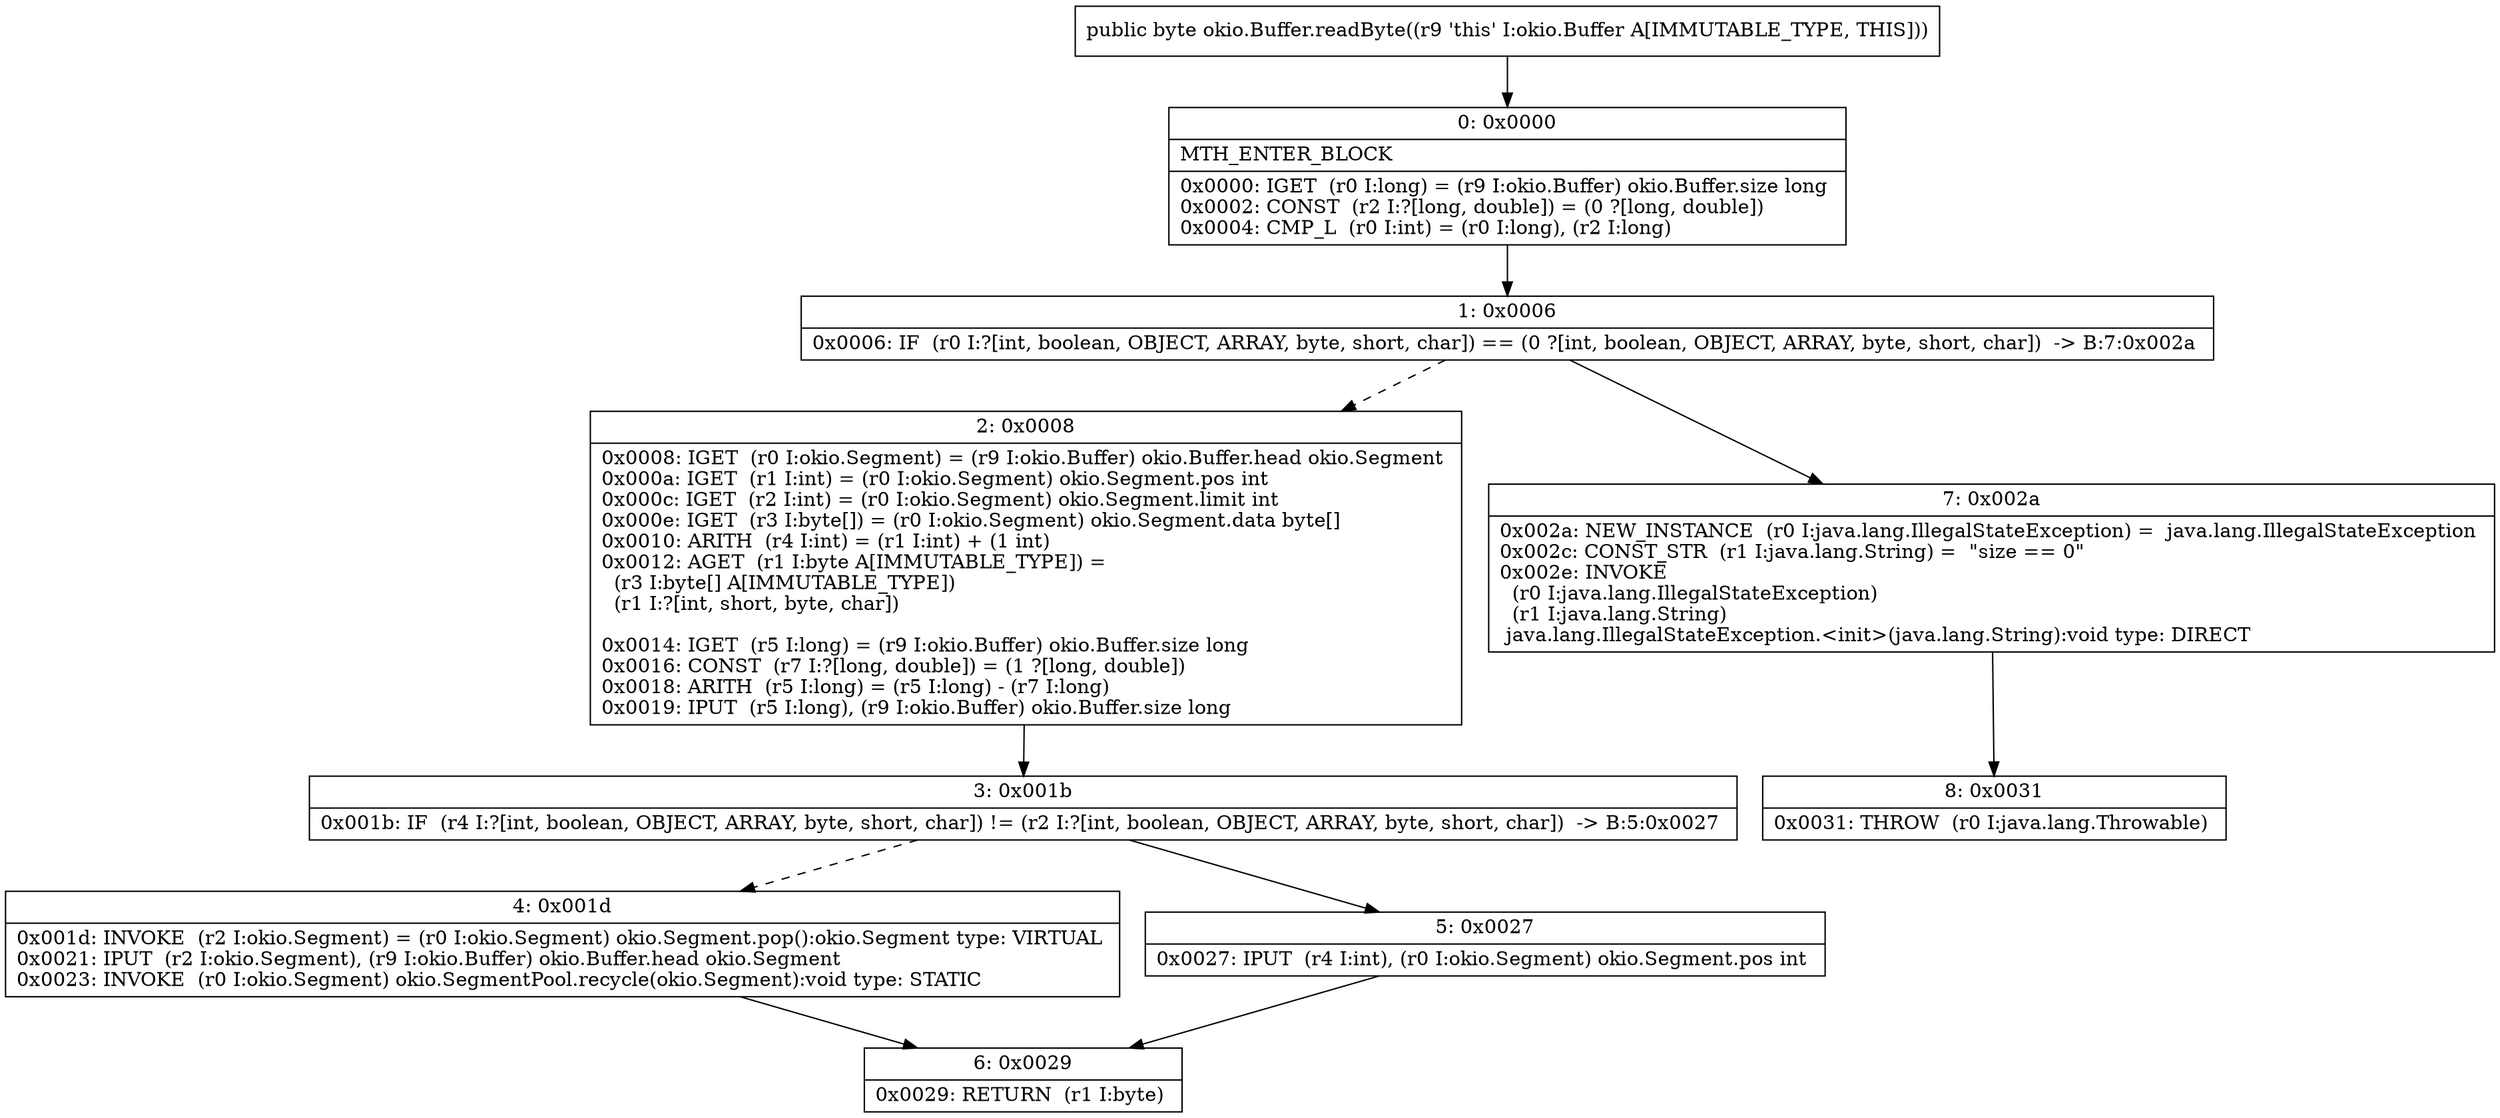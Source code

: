 digraph "CFG forokio.Buffer.readByte()B" {
Node_0 [shape=record,label="{0\:\ 0x0000|MTH_ENTER_BLOCK\l|0x0000: IGET  (r0 I:long) = (r9 I:okio.Buffer) okio.Buffer.size long \l0x0002: CONST  (r2 I:?[long, double]) = (0 ?[long, double]) \l0x0004: CMP_L  (r0 I:int) = (r0 I:long), (r2 I:long) \l}"];
Node_1 [shape=record,label="{1\:\ 0x0006|0x0006: IF  (r0 I:?[int, boolean, OBJECT, ARRAY, byte, short, char]) == (0 ?[int, boolean, OBJECT, ARRAY, byte, short, char])  \-\> B:7:0x002a \l}"];
Node_2 [shape=record,label="{2\:\ 0x0008|0x0008: IGET  (r0 I:okio.Segment) = (r9 I:okio.Buffer) okio.Buffer.head okio.Segment \l0x000a: IGET  (r1 I:int) = (r0 I:okio.Segment) okio.Segment.pos int \l0x000c: IGET  (r2 I:int) = (r0 I:okio.Segment) okio.Segment.limit int \l0x000e: IGET  (r3 I:byte[]) = (r0 I:okio.Segment) okio.Segment.data byte[] \l0x0010: ARITH  (r4 I:int) = (r1 I:int) + (1 int) \l0x0012: AGET  (r1 I:byte A[IMMUTABLE_TYPE]) = \l  (r3 I:byte[] A[IMMUTABLE_TYPE])\l  (r1 I:?[int, short, byte, char])\l \l0x0014: IGET  (r5 I:long) = (r9 I:okio.Buffer) okio.Buffer.size long \l0x0016: CONST  (r7 I:?[long, double]) = (1 ?[long, double]) \l0x0018: ARITH  (r5 I:long) = (r5 I:long) \- (r7 I:long) \l0x0019: IPUT  (r5 I:long), (r9 I:okio.Buffer) okio.Buffer.size long \l}"];
Node_3 [shape=record,label="{3\:\ 0x001b|0x001b: IF  (r4 I:?[int, boolean, OBJECT, ARRAY, byte, short, char]) != (r2 I:?[int, boolean, OBJECT, ARRAY, byte, short, char])  \-\> B:5:0x0027 \l}"];
Node_4 [shape=record,label="{4\:\ 0x001d|0x001d: INVOKE  (r2 I:okio.Segment) = (r0 I:okio.Segment) okio.Segment.pop():okio.Segment type: VIRTUAL \l0x0021: IPUT  (r2 I:okio.Segment), (r9 I:okio.Buffer) okio.Buffer.head okio.Segment \l0x0023: INVOKE  (r0 I:okio.Segment) okio.SegmentPool.recycle(okio.Segment):void type: STATIC \l}"];
Node_5 [shape=record,label="{5\:\ 0x0027|0x0027: IPUT  (r4 I:int), (r0 I:okio.Segment) okio.Segment.pos int \l}"];
Node_6 [shape=record,label="{6\:\ 0x0029|0x0029: RETURN  (r1 I:byte) \l}"];
Node_7 [shape=record,label="{7\:\ 0x002a|0x002a: NEW_INSTANCE  (r0 I:java.lang.IllegalStateException) =  java.lang.IllegalStateException \l0x002c: CONST_STR  (r1 I:java.lang.String) =  \"size == 0\" \l0x002e: INVOKE  \l  (r0 I:java.lang.IllegalStateException)\l  (r1 I:java.lang.String)\l java.lang.IllegalStateException.\<init\>(java.lang.String):void type: DIRECT \l}"];
Node_8 [shape=record,label="{8\:\ 0x0031|0x0031: THROW  (r0 I:java.lang.Throwable) \l}"];
MethodNode[shape=record,label="{public byte okio.Buffer.readByte((r9 'this' I:okio.Buffer A[IMMUTABLE_TYPE, THIS])) }"];
MethodNode -> Node_0;
Node_0 -> Node_1;
Node_1 -> Node_2[style=dashed];
Node_1 -> Node_7;
Node_2 -> Node_3;
Node_3 -> Node_4[style=dashed];
Node_3 -> Node_5;
Node_4 -> Node_6;
Node_5 -> Node_6;
Node_7 -> Node_8;
}


